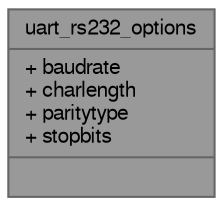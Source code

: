 digraph "uart_rs232_options"
{
 // LATEX_PDF_SIZE
  bgcolor="transparent";
  edge [fontname=FreeSans,fontsize=10,labelfontname=FreeSans,labelfontsize=10];
  node [fontname=FreeSans,fontsize=10,shape=box,height=0.2,width=0.4];
  Node1 [shape=record,label="{uart_rs232_options\n|+ baudrate\l+ charlength\l+ paritytype\l+ stopbits\l|}",height=0.2,width=0.4,color="gray40", fillcolor="grey60", style="filled", fontcolor="black",tooltip="Input parameters when initializing RS232 and similar modes."];
}
